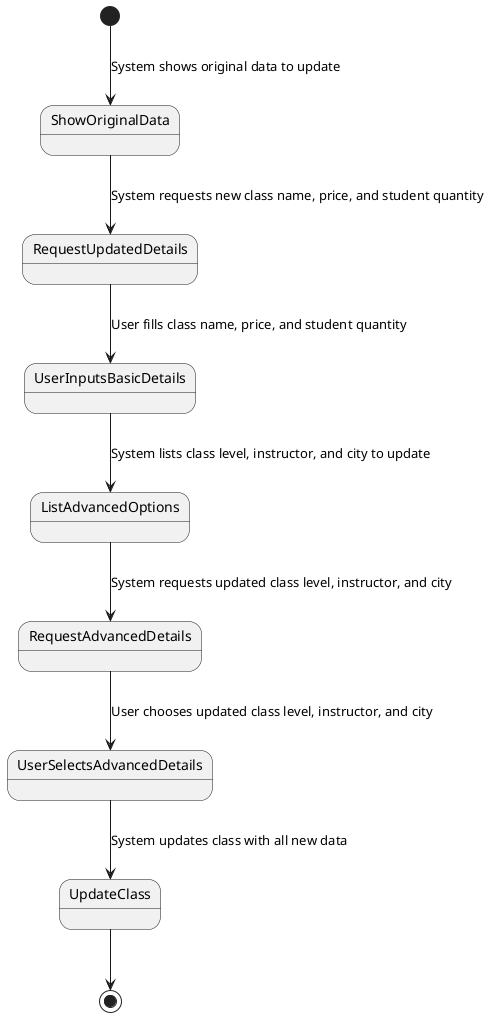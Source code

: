@startuml
[*] --> ShowOriginalData : System shows original data to update

ShowOriginalData --> RequestUpdatedDetails : System requests new class name, price, and student quantity
RequestUpdatedDetails --> UserInputsBasicDetails : User fills class name, price, and student quantity
UserInputsBasicDetails --> ListAdvancedOptions : System lists class level, instructor, and city to update
ListAdvancedOptions --> RequestAdvancedDetails : System requests updated class level, instructor, and city
RequestAdvancedDetails --> UserSelectsAdvancedDetails : User chooses updated class level, instructor, and city
UserSelectsAdvancedDetails --> UpdateClass : System updates class with all new data
UpdateClass --> [*]
@enduml